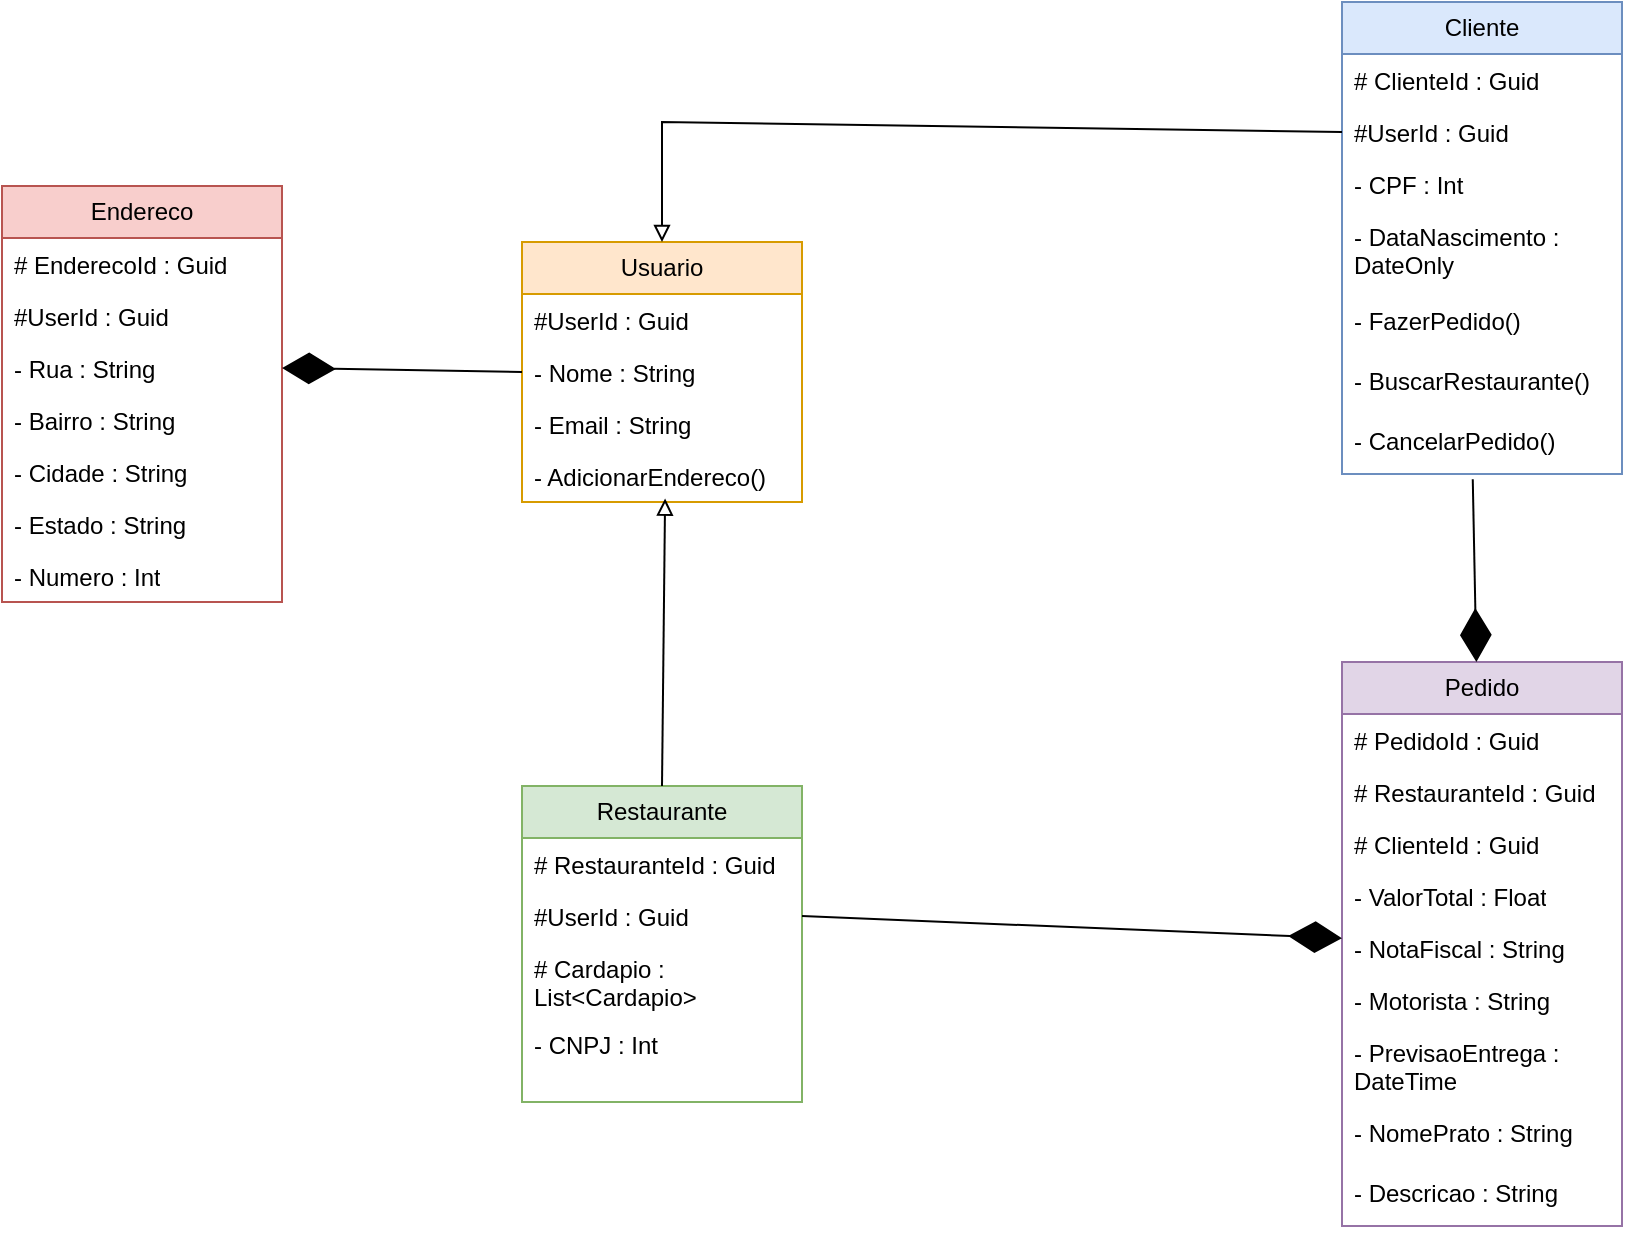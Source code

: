 <mxfile version="24.7.8">
  <diagram name="Página-1" id="Q-kWJ7jOKRIE-JyE0Qq4">
    <mxGraphModel dx="2062" dy="1783" grid="1" gridSize="10" guides="1" tooltips="1" connect="1" arrows="1" fold="1" page="1" pageScale="1" pageWidth="827" pageHeight="1169" math="0" shadow="0">
      <root>
        <mxCell id="0" />
        <mxCell id="1" parent="0" />
        <mxCell id="xUf4JMuz1Iys4jUOcl8J-1" value="Usuario" style="swimlane;fontStyle=0;childLayout=stackLayout;horizontal=1;startSize=26;fillColor=#ffe6cc;horizontalStack=0;resizeParent=1;resizeParentMax=0;resizeLast=0;collapsible=1;marginBottom=0;whiteSpace=wrap;html=1;strokeColor=#d79b00;" parent="1" vertex="1">
          <mxGeometry x="50" y="20" width="140" height="130" as="geometry" />
        </mxCell>
        <mxCell id="xUf4JMuz1Iys4jUOcl8J-2" value="#UserId : Guid" style="text;strokeColor=none;fillColor=none;align=left;verticalAlign=top;spacingLeft=4;spacingRight=4;overflow=hidden;rotatable=0;points=[[0,0.5],[1,0.5]];portConstraint=eastwest;whiteSpace=wrap;html=1;" parent="xUf4JMuz1Iys4jUOcl8J-1" vertex="1">
          <mxGeometry y="26" width="140" height="26" as="geometry" />
        </mxCell>
        <mxCell id="xUf4JMuz1Iys4jUOcl8J-3" value="- Nome : String" style="text;strokeColor=none;fillColor=none;align=left;verticalAlign=top;spacingLeft=4;spacingRight=4;overflow=hidden;rotatable=0;points=[[0,0.5],[1,0.5]];portConstraint=eastwest;whiteSpace=wrap;html=1;" parent="xUf4JMuz1Iys4jUOcl8J-1" vertex="1">
          <mxGeometry y="52" width="140" height="26" as="geometry" />
        </mxCell>
        <mxCell id="xUf4JMuz1Iys4jUOcl8J-18" value="- Email : String" style="text;strokeColor=none;fillColor=none;align=left;verticalAlign=top;spacingLeft=4;spacingRight=4;overflow=hidden;rotatable=0;points=[[0,0.5],[1,0.5]];portConstraint=eastwest;whiteSpace=wrap;html=1;" parent="xUf4JMuz1Iys4jUOcl8J-1" vertex="1">
          <mxGeometry y="78" width="140" height="26" as="geometry" />
        </mxCell>
        <mxCell id="xUf4JMuz1Iys4jUOcl8J-19" value="- AdicionarEndereco()" style="text;strokeColor=none;fillColor=none;align=left;verticalAlign=top;spacingLeft=4;spacingRight=4;overflow=hidden;rotatable=0;points=[[0,0.5],[1,0.5]];portConstraint=eastwest;whiteSpace=wrap;html=1;" parent="xUf4JMuz1Iys4jUOcl8J-1" vertex="1">
          <mxGeometry y="104" width="140" height="26" as="geometry" />
        </mxCell>
        <mxCell id="xUf4JMuz1Iys4jUOcl8J-5" value="Restaurante" style="swimlane;fontStyle=0;childLayout=stackLayout;horizontal=1;startSize=26;fillColor=#d5e8d4;horizontalStack=0;resizeParent=1;resizeParentMax=0;resizeLast=0;collapsible=1;marginBottom=0;whiteSpace=wrap;html=1;strokeColor=#82b366;" parent="1" vertex="1">
          <mxGeometry x="50" y="292" width="140" height="158" as="geometry" />
        </mxCell>
        <mxCell id="xUf4JMuz1Iys4jUOcl8J-6" value="# RestauranteId : Guid" style="text;strokeColor=none;fillColor=none;align=left;verticalAlign=top;spacingLeft=4;spacingRight=4;overflow=hidden;rotatable=0;points=[[0,0.5],[1,0.5]];portConstraint=eastwest;whiteSpace=wrap;html=1;" parent="xUf4JMuz1Iys4jUOcl8J-5" vertex="1">
          <mxGeometry y="26" width="140" height="26" as="geometry" />
        </mxCell>
        <mxCell id="xUf4JMuz1Iys4jUOcl8J-51" value="#UserId : Guid" style="text;strokeColor=none;fillColor=none;align=left;verticalAlign=top;spacingLeft=4;spacingRight=4;overflow=hidden;rotatable=0;points=[[0,0.5],[1,0.5]];portConstraint=eastwest;whiteSpace=wrap;html=1;" parent="xUf4JMuz1Iys4jUOcl8J-5" vertex="1">
          <mxGeometry y="52" width="140" height="26" as="geometry" />
        </mxCell>
        <mxCell id="xUf4JMuz1Iys4jUOcl8J-39" value="# Cardapio : List&amp;lt;Cardapio&amp;gt;" style="text;strokeColor=none;fillColor=none;align=left;verticalAlign=top;spacingLeft=4;spacingRight=4;overflow=hidden;rotatable=0;points=[[0,0.5],[1,0.5]];portConstraint=eastwest;whiteSpace=wrap;html=1;" parent="xUf4JMuz1Iys4jUOcl8J-5" vertex="1">
          <mxGeometry y="78" width="140" height="38" as="geometry" />
        </mxCell>
        <mxCell id="xUf4JMuz1Iys4jUOcl8J-7" value="- CNPJ : Int" style="text;strokeColor=none;fillColor=none;align=left;verticalAlign=top;spacingLeft=4;spacingRight=4;overflow=hidden;rotatable=0;points=[[0,0.5],[1,0.5]];portConstraint=eastwest;whiteSpace=wrap;html=1;" parent="xUf4JMuz1Iys4jUOcl8J-5" vertex="1">
          <mxGeometry y="116" width="140" height="42" as="geometry" />
        </mxCell>
        <mxCell id="xUf4JMuz1Iys4jUOcl8J-9" value="Cliente" style="swimlane;fontStyle=0;childLayout=stackLayout;horizontal=1;startSize=26;fillColor=#dae8fc;horizontalStack=0;resizeParent=1;resizeParentMax=0;resizeLast=0;collapsible=1;marginBottom=0;whiteSpace=wrap;html=1;strokeColor=#6c8ebf;" parent="1" vertex="1">
          <mxGeometry x="460" y="-100" width="140" height="236" as="geometry" />
        </mxCell>
        <mxCell id="xUf4JMuz1Iys4jUOcl8J-10" value="# ClienteId : Guid" style="text;strokeColor=none;fillColor=none;align=left;verticalAlign=top;spacingLeft=4;spacingRight=4;overflow=hidden;rotatable=0;points=[[0,0.5],[1,0.5]];portConstraint=eastwest;whiteSpace=wrap;html=1;" parent="xUf4JMuz1Iys4jUOcl8J-9" vertex="1">
          <mxGeometry y="26" width="140" height="26" as="geometry" />
        </mxCell>
        <mxCell id="xUf4JMuz1Iys4jUOcl8J-50" value="#UserId : Guid" style="text;strokeColor=none;fillColor=none;align=left;verticalAlign=top;spacingLeft=4;spacingRight=4;overflow=hidden;rotatable=0;points=[[0,0.5],[1,0.5]];portConstraint=eastwest;whiteSpace=wrap;html=1;" parent="xUf4JMuz1Iys4jUOcl8J-9" vertex="1">
          <mxGeometry y="52" width="140" height="26" as="geometry" />
        </mxCell>
        <mxCell id="xUf4JMuz1Iys4jUOcl8J-11" value="- CPF : Int" style="text;strokeColor=none;fillColor=none;align=left;verticalAlign=top;spacingLeft=4;spacingRight=4;overflow=hidden;rotatable=0;points=[[0,0.5],[1,0.5]];portConstraint=eastwest;whiteSpace=wrap;html=1;" parent="xUf4JMuz1Iys4jUOcl8J-9" vertex="1">
          <mxGeometry y="78" width="140" height="26" as="geometry" />
        </mxCell>
        <mxCell id="xUf4JMuz1Iys4jUOcl8J-12" value="- DataNascimento : DateOnly" style="text;strokeColor=none;fillColor=none;align=left;verticalAlign=top;spacingLeft=4;spacingRight=4;overflow=hidden;rotatable=0;points=[[0,0.5],[1,0.5]];portConstraint=eastwest;whiteSpace=wrap;html=1;" parent="xUf4JMuz1Iys4jUOcl8J-9" vertex="1">
          <mxGeometry y="104" width="140" height="42" as="geometry" />
        </mxCell>
        <mxCell id="xUf4JMuz1Iys4jUOcl8J-41" value="- FazerPedido()" style="text;strokeColor=none;fillColor=none;align=left;verticalAlign=top;spacingLeft=4;spacingRight=4;overflow=hidden;rotatable=0;points=[[0,0.5],[1,0.5]];portConstraint=eastwest;whiteSpace=wrap;html=1;" parent="xUf4JMuz1Iys4jUOcl8J-9" vertex="1">
          <mxGeometry y="146" width="140" height="30" as="geometry" />
        </mxCell>
        <mxCell id="xUf4JMuz1Iys4jUOcl8J-42" value="- BuscarRestaurante()" style="text;strokeColor=none;fillColor=none;align=left;verticalAlign=top;spacingLeft=4;spacingRight=4;overflow=hidden;rotatable=0;points=[[0,0.5],[1,0.5]];portConstraint=eastwest;whiteSpace=wrap;html=1;" parent="xUf4JMuz1Iys4jUOcl8J-9" vertex="1">
          <mxGeometry y="176" width="140" height="30" as="geometry" />
        </mxCell>
        <mxCell id="xUf4JMuz1Iys4jUOcl8J-47" value="- CancelarPedido()" style="text;strokeColor=none;fillColor=none;align=left;verticalAlign=top;spacingLeft=4;spacingRight=4;overflow=hidden;rotatable=0;points=[[0,0.5],[1,0.5]];portConstraint=eastwest;whiteSpace=wrap;html=1;" parent="xUf4JMuz1Iys4jUOcl8J-9" vertex="1">
          <mxGeometry y="206" width="140" height="30" as="geometry" />
        </mxCell>
        <mxCell id="xUf4JMuz1Iys4jUOcl8J-13" value="Pedido" style="swimlane;fontStyle=0;childLayout=stackLayout;horizontal=1;startSize=26;fillColor=#e1d5e7;horizontalStack=0;resizeParent=1;resizeParentMax=0;resizeLast=0;collapsible=1;marginBottom=0;whiteSpace=wrap;html=1;strokeColor=#9673a6;" parent="1" vertex="1">
          <mxGeometry x="460" y="230" width="140" height="282" as="geometry" />
        </mxCell>
        <mxCell id="xUf4JMuz1Iys4jUOcl8J-14" value="# PedidoId : Guid" style="text;strokeColor=none;fillColor=none;align=left;verticalAlign=top;spacingLeft=4;spacingRight=4;overflow=hidden;rotatable=0;points=[[0,0.5],[1,0.5]];portConstraint=eastwest;whiteSpace=wrap;html=1;" parent="xUf4JMuz1Iys4jUOcl8J-13" vertex="1">
          <mxGeometry y="26" width="140" height="26" as="geometry" />
        </mxCell>
        <mxCell id="xUf4JMuz1Iys4jUOcl8J-55" value="# RestauranteId : Guid" style="text;strokeColor=none;fillColor=none;align=left;verticalAlign=top;spacingLeft=4;spacingRight=4;overflow=hidden;rotatable=0;points=[[0,0.5],[1,0.5]];portConstraint=eastwest;whiteSpace=wrap;html=1;" parent="xUf4JMuz1Iys4jUOcl8J-13" vertex="1">
          <mxGeometry y="52" width="140" height="26" as="geometry" />
        </mxCell>
        <mxCell id="xUf4JMuz1Iys4jUOcl8J-54" value="# ClienteId : Guid" style="text;strokeColor=none;fillColor=none;align=left;verticalAlign=top;spacingLeft=4;spacingRight=4;overflow=hidden;rotatable=0;points=[[0,0.5],[1,0.5]];portConstraint=eastwest;whiteSpace=wrap;html=1;" parent="xUf4JMuz1Iys4jUOcl8J-13" vertex="1">
          <mxGeometry y="78" width="140" height="26" as="geometry" />
        </mxCell>
        <mxCell id="xUf4JMuz1Iys4jUOcl8J-15" value="- ValorTotal : Float" style="text;strokeColor=none;fillColor=none;align=left;verticalAlign=top;spacingLeft=4;spacingRight=4;overflow=hidden;rotatable=0;points=[[0,0.5],[1,0.5]];portConstraint=eastwest;whiteSpace=wrap;html=1;" parent="xUf4JMuz1Iys4jUOcl8J-13" vertex="1">
          <mxGeometry y="104" width="140" height="26" as="geometry" />
        </mxCell>
        <mxCell id="xUf4JMuz1Iys4jUOcl8J-16" value="- NotaFiscal : String" style="text;strokeColor=none;fillColor=none;align=left;verticalAlign=top;spacingLeft=4;spacingRight=4;overflow=hidden;rotatable=0;points=[[0,0.5],[1,0.5]];portConstraint=eastwest;whiteSpace=wrap;html=1;" parent="xUf4JMuz1Iys4jUOcl8J-13" vertex="1">
          <mxGeometry y="130" width="140" height="26" as="geometry" />
        </mxCell>
        <mxCell id="xUf4JMuz1Iys4jUOcl8J-29" value="- Motorista : String&lt;div&gt;&lt;br&gt;&lt;/div&gt;" style="text;strokeColor=none;fillColor=none;align=left;verticalAlign=top;spacingLeft=4;spacingRight=4;overflow=hidden;rotatable=0;points=[[0,0.5],[1,0.5]];portConstraint=eastwest;whiteSpace=wrap;html=1;" parent="xUf4JMuz1Iys4jUOcl8J-13" vertex="1">
          <mxGeometry y="156" width="140" height="26" as="geometry" />
        </mxCell>
        <mxCell id="xUf4JMuz1Iys4jUOcl8J-30" value="- PrevisaoEntrega : DateTime" style="text;strokeColor=none;fillColor=none;align=left;verticalAlign=top;spacingLeft=4;spacingRight=4;overflow=hidden;rotatable=0;points=[[0,0.5],[1,0.5]];portConstraint=eastwest;whiteSpace=wrap;html=1;" parent="xUf4JMuz1Iys4jUOcl8J-13" vertex="1">
          <mxGeometry y="182" width="140" height="40" as="geometry" />
        </mxCell>
        <mxCell id="xUf4JMuz1Iys4jUOcl8J-34" value="- NomePrato : String&lt;div&gt;&lt;br&gt;&lt;/div&gt;" style="text;strokeColor=none;fillColor=none;align=left;verticalAlign=top;spacingLeft=4;spacingRight=4;overflow=hidden;rotatable=0;points=[[0,0.5],[1,0.5]];portConstraint=eastwest;whiteSpace=wrap;html=1;" parent="xUf4JMuz1Iys4jUOcl8J-13" vertex="1">
          <mxGeometry y="222" width="140" height="30" as="geometry" />
        </mxCell>
        <mxCell id="xUf4JMuz1Iys4jUOcl8J-49" value="- Descricao : String" style="text;strokeColor=none;fillColor=none;align=left;verticalAlign=top;spacingLeft=4;spacingRight=4;overflow=hidden;rotatable=0;points=[[0,0.5],[1,0.5]];portConstraint=eastwest;whiteSpace=wrap;html=1;" parent="xUf4JMuz1Iys4jUOcl8J-13" vertex="1">
          <mxGeometry y="252" width="140" height="30" as="geometry" />
        </mxCell>
        <mxCell id="xUf4JMuz1Iys4jUOcl8J-21" value="Endereco" style="swimlane;fontStyle=0;childLayout=stackLayout;horizontal=1;startSize=26;fillColor=#f8cecc;horizontalStack=0;resizeParent=1;resizeParentMax=0;resizeLast=0;collapsible=1;marginBottom=0;whiteSpace=wrap;html=1;strokeColor=#b85450;" parent="1" vertex="1">
          <mxGeometry x="-210" y="-8" width="140" height="208" as="geometry" />
        </mxCell>
        <mxCell id="xUf4JMuz1Iys4jUOcl8J-27" value="# EnderecoId : Guid" style="text;strokeColor=none;fillColor=none;align=left;verticalAlign=top;spacingLeft=4;spacingRight=4;overflow=hidden;rotatable=0;points=[[0,0.5],[1,0.5]];portConstraint=eastwest;whiteSpace=wrap;html=1;" parent="xUf4JMuz1Iys4jUOcl8J-21" vertex="1">
          <mxGeometry y="26" width="140" height="26" as="geometry" />
        </mxCell>
        <mxCell id="xUf4JMuz1Iys4jUOcl8J-53" value="#UserId : Guid" style="text;strokeColor=none;fillColor=none;align=left;verticalAlign=top;spacingLeft=4;spacingRight=4;overflow=hidden;rotatable=0;points=[[0,0.5],[1,0.5]];portConstraint=eastwest;whiteSpace=wrap;html=1;" parent="xUf4JMuz1Iys4jUOcl8J-21" vertex="1">
          <mxGeometry y="52" width="140" height="26" as="geometry" />
        </mxCell>
        <mxCell id="xUf4JMuz1Iys4jUOcl8J-22" value="- Rua : String&lt;div&gt;&lt;br&gt;&lt;/div&gt;" style="text;strokeColor=none;fillColor=none;align=left;verticalAlign=top;spacingLeft=4;spacingRight=4;overflow=hidden;rotatable=0;points=[[0,0.5],[1,0.5]];portConstraint=eastwest;whiteSpace=wrap;html=1;" parent="xUf4JMuz1Iys4jUOcl8J-21" vertex="1">
          <mxGeometry y="78" width="140" height="26" as="geometry" />
        </mxCell>
        <mxCell id="xUf4JMuz1Iys4jUOcl8J-23" value="- Bairro : String" style="text;strokeColor=none;fillColor=none;align=left;verticalAlign=top;spacingLeft=4;spacingRight=4;overflow=hidden;rotatable=0;points=[[0,0.5],[1,0.5]];portConstraint=eastwest;whiteSpace=wrap;html=1;" parent="xUf4JMuz1Iys4jUOcl8J-21" vertex="1">
          <mxGeometry y="104" width="140" height="26" as="geometry" />
        </mxCell>
        <mxCell id="xUf4JMuz1Iys4jUOcl8J-26" value="- Cidade : String" style="text;strokeColor=none;fillColor=none;align=left;verticalAlign=top;spacingLeft=4;spacingRight=4;overflow=hidden;rotatable=0;points=[[0,0.5],[1,0.5]];portConstraint=eastwest;whiteSpace=wrap;html=1;" parent="xUf4JMuz1Iys4jUOcl8J-21" vertex="1">
          <mxGeometry y="130" width="140" height="26" as="geometry" />
        </mxCell>
        <mxCell id="xUf4JMuz1Iys4jUOcl8J-24" value="- Estado : String" style="text;strokeColor=none;fillColor=none;align=left;verticalAlign=top;spacingLeft=4;spacingRight=4;overflow=hidden;rotatable=0;points=[[0,0.5],[1,0.5]];portConstraint=eastwest;whiteSpace=wrap;html=1;" parent="xUf4JMuz1Iys4jUOcl8J-21" vertex="1">
          <mxGeometry y="156" width="140" height="26" as="geometry" />
        </mxCell>
        <mxCell id="xUf4JMuz1Iys4jUOcl8J-25" value="- Numero : Int" style="text;strokeColor=none;fillColor=none;align=left;verticalAlign=top;spacingLeft=4;spacingRight=4;overflow=hidden;rotatable=0;points=[[0,0.5],[1,0.5]];portConstraint=eastwest;whiteSpace=wrap;html=1;" parent="xUf4JMuz1Iys4jUOcl8J-21" vertex="1">
          <mxGeometry y="182" width="140" height="26" as="geometry" />
        </mxCell>
        <mxCell id="xUf4JMuz1Iys4jUOcl8J-31" value="" style="html=1;verticalAlign=bottom;endArrow=block;curved=0;rounded=0;entryX=0.5;entryY=0;entryDx=0;entryDy=0;exitX=0;exitY=0.5;exitDx=0;exitDy=0;endFill=0;" parent="1" source="xUf4JMuz1Iys4jUOcl8J-50" target="xUf4JMuz1Iys4jUOcl8J-1" edge="1">
          <mxGeometry x="-0.001" width="80" relative="1" as="geometry">
            <mxPoint x="430" y="-50" as="sourcePoint" />
            <mxPoint x="90" as="targetPoint" />
            <Array as="points">
              <mxPoint x="120" y="-40" />
            </Array>
            <mxPoint as="offset" />
          </mxGeometry>
        </mxCell>
        <mxCell id="xUf4JMuz1Iys4jUOcl8J-32" value="" style="html=1;verticalAlign=bottom;endArrow=block;curved=0;rounded=0;entryX=0.511;entryY=0.934;entryDx=0;entryDy=0;entryPerimeter=0;exitX=0.5;exitY=0;exitDx=0;exitDy=0;endFill=0;" parent="1" source="xUf4JMuz1Iys4jUOcl8J-5" target="xUf4JMuz1Iys4jUOcl8J-19" edge="1">
          <mxGeometry width="80" relative="1" as="geometry">
            <mxPoint x="210" y="250" as="sourcePoint" />
            <mxPoint x="450" y="270" as="targetPoint" />
          </mxGeometry>
        </mxCell>
        <mxCell id="5S0r3ZVGpT86sg6hHDDX-2" value="" style="endArrow=diamondThin;endFill=1;endSize=24;html=1;rounded=0;entryX=1;entryY=0.5;entryDx=0;entryDy=0;exitX=0;exitY=0.5;exitDx=0;exitDy=0;" edge="1" parent="1" source="xUf4JMuz1Iys4jUOcl8J-3" target="xUf4JMuz1Iys4jUOcl8J-22">
          <mxGeometry width="160" relative="1" as="geometry">
            <mxPoint x="120" y="120" as="sourcePoint" />
            <mxPoint x="280" y="120" as="targetPoint" />
          </mxGeometry>
        </mxCell>
        <mxCell id="5S0r3ZVGpT86sg6hHDDX-3" value="" style="endArrow=diamondThin;endFill=1;endSize=24;html=1;rounded=0;exitX=0.467;exitY=1.087;exitDx=0;exitDy=0;exitPerimeter=0;" edge="1" parent="1" source="xUf4JMuz1Iys4jUOcl8J-47" target="xUf4JMuz1Iys4jUOcl8J-13">
          <mxGeometry width="160" relative="1" as="geometry">
            <mxPoint x="414" y="122" as="sourcePoint" />
            <mxPoint x="294" y="120" as="targetPoint" />
          </mxGeometry>
        </mxCell>
        <mxCell id="5S0r3ZVGpT86sg6hHDDX-4" value="" style="endArrow=diamondThin;endFill=1;endSize=24;html=1;rounded=0;exitX=1;exitY=0.5;exitDx=0;exitDy=0;" edge="1" parent="1" source="xUf4JMuz1Iys4jUOcl8J-51" target="xUf4JMuz1Iys4jUOcl8J-13">
          <mxGeometry width="160" relative="1" as="geometry">
            <mxPoint x="315" y="211" as="sourcePoint" />
            <mxPoint x="310" y="292" as="targetPoint" />
          </mxGeometry>
        </mxCell>
      </root>
    </mxGraphModel>
  </diagram>
</mxfile>

